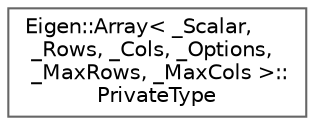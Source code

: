 digraph "类继承关系图"
{
 // LATEX_PDF_SIZE
  bgcolor="transparent";
  edge [fontname=Helvetica,fontsize=10,labelfontname=Helvetica,labelfontsize=10];
  node [fontname=Helvetica,fontsize=10,shape=box,height=0.2,width=0.4];
  rankdir="LR";
  Node0 [id="Node000000",label="Eigen::Array\< _Scalar,\l _Rows, _Cols, _Options,\l _MaxRows, _MaxCols \>::\lPrivateType",height=0.2,width=0.4,color="grey40", fillcolor="white", style="filled",URL="$struct_eigen_1_1_array_1_1_private_type.html",tooltip=" "];
}
